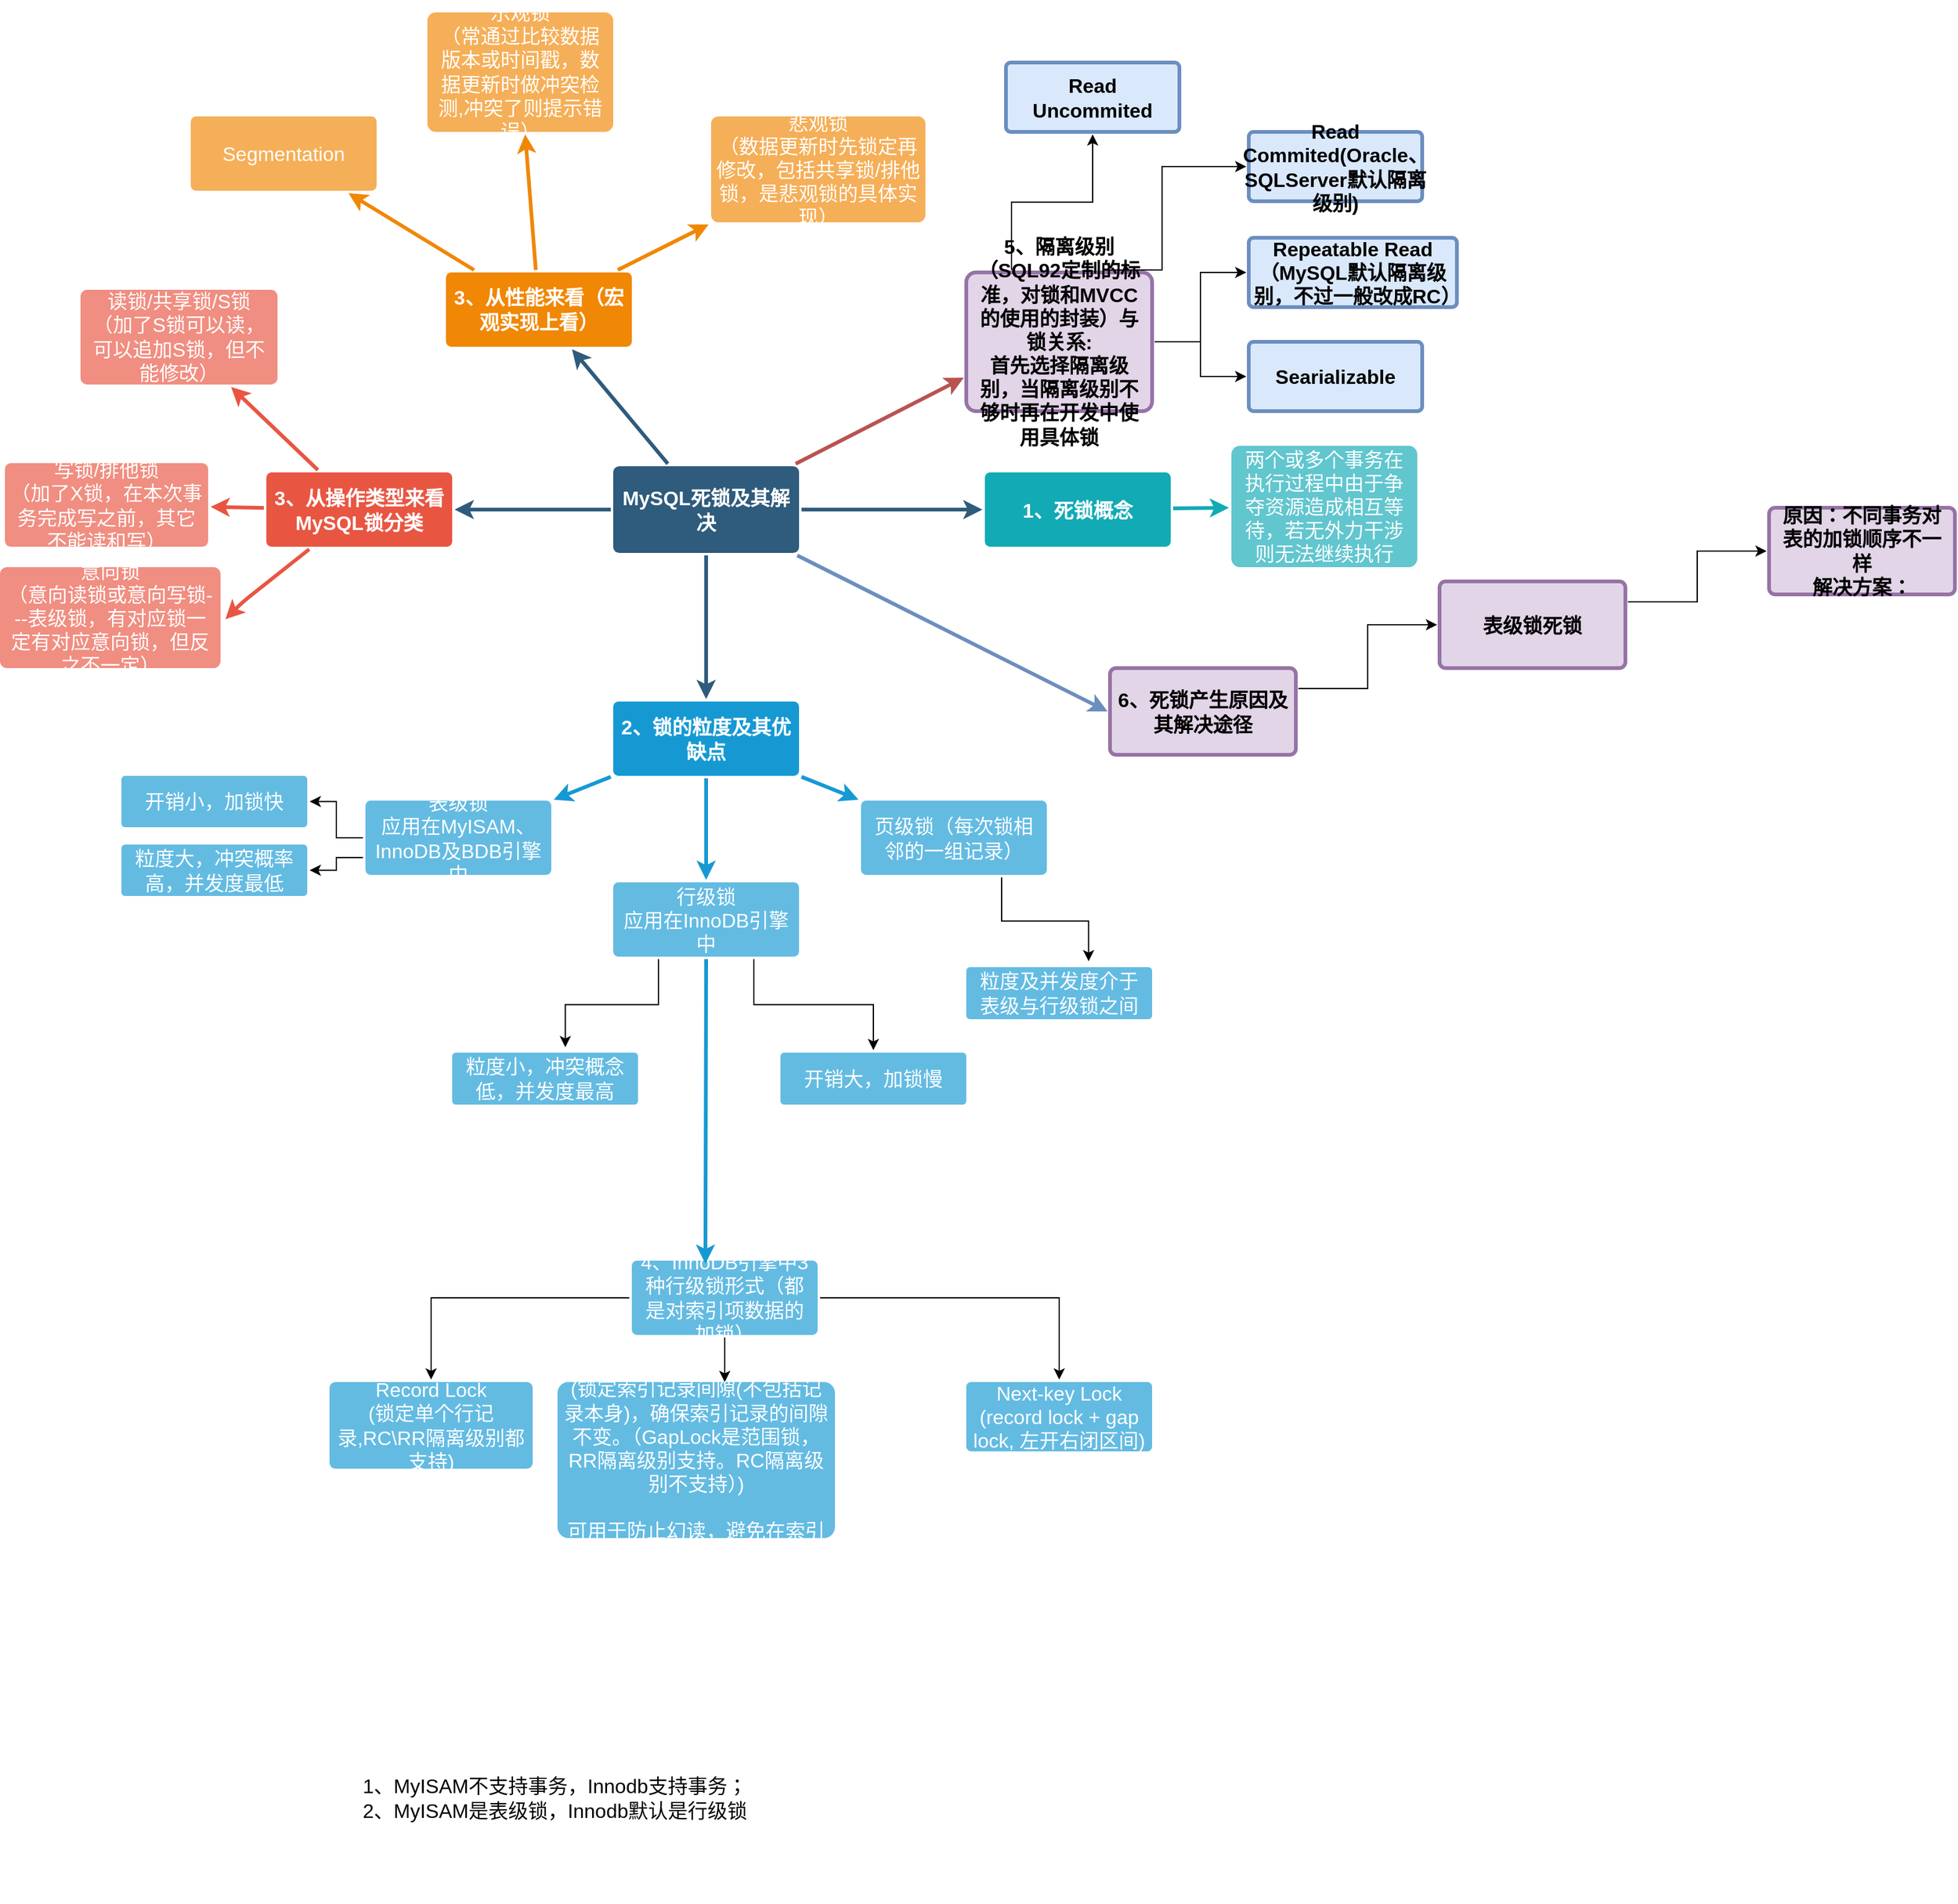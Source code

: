 <mxfile version="24.4.13" type="github">
  <diagram id="6a731a19-8d31-9384-78a2-239565b7b9f0" name="Page-1">
    <mxGraphModel dx="1294" dy="876" grid="1" gridSize="14" guides="1" tooltips="1" connect="1" arrows="1" fold="1" page="1" pageScale="1" pageWidth="1169" pageHeight="827" background="none" math="0" shadow="0">
      <root>
        <mxCell id="0" />
        <mxCell id="1" parent="0" />
        <mxCell id="1745" value="" style="edgeStyle=none;rounded=0;jumpStyle=none;html=1;shadow=0;labelBackgroundColor=none;startArrow=none;startFill=0;endArrow=classic;endFill=1;jettySize=auto;orthogonalLoop=1;strokeColor=#2F5B7C;strokeWidth=3;fontFamily=Helvetica;fontSize=16;fontColor=#23445D;spacing=5;" parent="1" source="1749" target="1764" edge="1">
          <mxGeometry relative="1" as="geometry" />
        </mxCell>
        <mxCell id="1746" value="" style="edgeStyle=none;rounded=0;jumpStyle=none;html=1;shadow=0;labelBackgroundColor=none;startArrow=none;startFill=0;endArrow=classic;endFill=1;jettySize=auto;orthogonalLoop=1;strokeColor=#2F5B7C;strokeWidth=3;fontFamily=Helvetica;fontSize=16;fontColor=#23445D;spacing=5;" parent="1" source="1749" target="1771" edge="1">
          <mxGeometry relative="1" as="geometry" />
        </mxCell>
        <mxCell id="1747" value="" style="edgeStyle=none;rounded=0;jumpStyle=none;html=1;shadow=0;labelBackgroundColor=none;startArrow=none;startFill=0;endArrow=classic;endFill=1;jettySize=auto;orthogonalLoop=1;strokeColor=#2F5B7C;strokeWidth=3;fontFamily=Helvetica;fontSize=16;fontColor=#23445D;spacing=5;" parent="1" source="1749" target="1760" edge="1">
          <mxGeometry relative="1" as="geometry" />
        </mxCell>
        <mxCell id="1748" value="" style="edgeStyle=none;rounded=0;jumpStyle=none;html=1;shadow=0;labelBackgroundColor=none;startArrow=none;startFill=0;endArrow=classic;endFill=1;jettySize=auto;orthogonalLoop=1;strokeColor=#2F5B7C;strokeWidth=3;fontFamily=Helvetica;fontSize=16;fontColor=#23445D;spacing=5;" parent="1" source="1749" target="1753" edge="1">
          <mxGeometry relative="1" as="geometry" />
        </mxCell>
        <mxCell id="1749" value="MySQL死锁及其解决" style="rounded=1;whiteSpace=wrap;html=1;shadow=0;labelBackgroundColor=none;strokeColor=none;strokeWidth=3;fillColor=#2F5B7C;fontFamily=Helvetica;fontSize=16;fontColor=#FFFFFF;align=center;fontStyle=1;spacing=5;arcSize=7;perimeterSpacing=2;" parent="1" vertex="1">
          <mxGeometry x="495" y="380.5" width="150" height="70" as="geometry" />
        </mxCell>
        <mxCell id="1750" value="" style="edgeStyle=none;rounded=1;jumpStyle=none;html=1;shadow=0;labelBackgroundColor=none;startArrow=none;startFill=0;jettySize=auto;orthogonalLoop=1;strokeColor=#E85642;strokeWidth=3;fontFamily=Helvetica;fontSize=16;fontColor=#FFFFFF;spacing=5;fontStyle=1;fillColor=#b0e3e6;" parent="1" source="1753" target="1756" edge="1">
          <mxGeometry relative="1" as="geometry" />
        </mxCell>
        <mxCell id="1751" value="" style="edgeStyle=none;rounded=1;jumpStyle=none;html=1;shadow=0;labelBackgroundColor=none;startArrow=none;startFill=0;jettySize=auto;orthogonalLoop=1;strokeColor=#E85642;strokeWidth=3;fontFamily=Helvetica;fontSize=16;fontColor=#FFFFFF;spacing=5;fontStyle=1;fillColor=#b0e3e6;" parent="1" source="1753" target="1755" edge="1">
          <mxGeometry relative="1" as="geometry" />
        </mxCell>
        <mxCell id="1753" value="3、从操作类型来看MySQL锁分类" style="rounded=1;whiteSpace=wrap;html=1;shadow=0;labelBackgroundColor=none;strokeColor=none;strokeWidth=3;fillColor=#e85642;fontFamily=Helvetica;fontSize=16;fontColor=#FFFFFF;align=center;spacing=5;fontStyle=1;arcSize=7;perimeterSpacing=2;" parent="1" vertex="1">
          <mxGeometry x="215" y="385.5" width="150" height="60" as="geometry" />
        </mxCell>
        <mxCell id="1755" value="写锁/排他锁&lt;div style=&quot;font-size: 16px;&quot;&gt;（加了X锁，在本次事务完成写之前，其它不能读和写）&lt;/div&gt;" style="rounded=1;whiteSpace=wrap;html=1;shadow=0;labelBackgroundColor=none;strokeColor=none;strokeWidth=3;fillColor=#f08e81;fontFamily=Helvetica;fontSize=16;fontColor=#FFFFFF;align=center;spacing=5;fontStyle=0;arcSize=7;perimeterSpacing=2;" parent="1" vertex="1">
          <mxGeometry x="4" y="378" width="164" height="67.5" as="geometry" />
        </mxCell>
        <mxCell id="1756" value="读锁/共享锁/S锁&lt;div style=&quot;font-size: 16px;&quot;&gt;（加了S锁可以读，可以追加S锁，但不能修改）&lt;/div&gt;" style="rounded=1;whiteSpace=wrap;html=1;shadow=0;labelBackgroundColor=none;strokeColor=none;strokeWidth=3;fillColor=#f08e81;fontFamily=Helvetica;fontSize=16;fontColor=#FFFFFF;align=center;spacing=5;fontStyle=0;arcSize=7;perimeterSpacing=2;" parent="1" vertex="1">
          <mxGeometry x="65" y="238" width="159" height="76.5" as="geometry" />
        </mxCell>
        <mxCell id="1757" value="" style="edgeStyle=none;rounded=0;jumpStyle=none;html=1;shadow=0;labelBackgroundColor=none;startArrow=none;startFill=0;endArrow=classic;endFill=1;jettySize=auto;orthogonalLoop=1;strokeColor=#1699D3;strokeWidth=3;fontFamily=Helvetica;fontSize=16;fontColor=#FFFFFF;spacing=5;" parent="1" source="1760" target="1763" edge="1">
          <mxGeometry relative="1" as="geometry" />
        </mxCell>
        <mxCell id="1758" value="" style="edgeStyle=none;rounded=0;jumpStyle=none;html=1;shadow=0;labelBackgroundColor=none;startArrow=none;startFill=0;endArrow=classic;endFill=1;jettySize=auto;orthogonalLoop=1;strokeColor=#1699D3;strokeWidth=3;fontFamily=Helvetica;fontSize=16;fontColor=#FFFFFF;spacing=5;" parent="1" source="1760" target="1762" edge="1">
          <mxGeometry relative="1" as="geometry" />
        </mxCell>
        <mxCell id="1759" value="" style="edgeStyle=none;rounded=0;jumpStyle=none;html=1;shadow=0;labelBackgroundColor=none;startArrow=none;startFill=0;endArrow=classic;endFill=1;jettySize=auto;orthogonalLoop=1;strokeColor=#1699D3;strokeWidth=3;fontFamily=Helvetica;fontSize=16;fontColor=#FFFFFF;spacing=5;" parent="1" source="1760" target="1761" edge="1">
          <mxGeometry relative="1" as="geometry" />
        </mxCell>
        <mxCell id="1760" value="2、锁的粒度及其优缺点" style="rounded=1;whiteSpace=wrap;html=1;shadow=0;labelBackgroundColor=none;strokeColor=none;strokeWidth=3;fillColor=#1699d3;fontFamily=Helvetica;fontSize=16;fontColor=#FFFFFF;align=center;spacing=5;fontStyle=1;arcSize=7;perimeterSpacing=2;" parent="1" vertex="1">
          <mxGeometry x="495" y="570.5" width="150" height="60" as="geometry" />
        </mxCell>
        <mxCell id="1761" value="页级锁（每次锁相邻的一组记录）" style="rounded=1;whiteSpace=wrap;html=1;shadow=0;labelBackgroundColor=none;strokeColor=none;strokeWidth=3;fillColor=#64bbe2;fontFamily=Helvetica;fontSize=16;fontColor=#FFFFFF;align=center;spacing=5;arcSize=7;perimeterSpacing=2;" parent="1" vertex="1">
          <mxGeometry x="695" y="650.5" width="150" height="60" as="geometry" />
        </mxCell>
        <mxCell id="1ObwX4HFOrdPuMfML4rI-1782" style="edgeStyle=orthogonalEdgeStyle;rounded=0;orthogonalLoop=1;jettySize=auto;html=1;exitX=0.75;exitY=1;exitDx=0;exitDy=0;entryX=0.5;entryY=0;entryDx=0;entryDy=0;fontSize=16;" edge="1" parent="1" source="1762" target="1ObwX4HFOrdPuMfML4rI-1781">
          <mxGeometry relative="1" as="geometry" />
        </mxCell>
        <mxCell id="1762" value="行级锁&lt;div style=&quot;font-size: 16px;&quot;&gt;应用在InnoDB引擎中&lt;/div&gt;" style="rounded=1;whiteSpace=wrap;html=1;shadow=0;labelBackgroundColor=none;strokeColor=none;strokeWidth=3;fillColor=#64bbe2;fontFamily=Helvetica;fontSize=16;fontColor=#FFFFFF;align=center;spacing=5;arcSize=7;perimeterSpacing=2;" parent="1" vertex="1">
          <mxGeometry x="495" y="716.5" width="150" height="60" as="geometry" />
        </mxCell>
        <mxCell id="1ObwX4HFOrdPuMfML4rI-1780" style="edgeStyle=orthogonalEdgeStyle;rounded=0;orthogonalLoop=1;jettySize=auto;html=1;exitX=0;exitY=0.5;exitDx=0;exitDy=0;fontSize=16;" edge="1" parent="1" source="1763" target="1ObwX4HFOrdPuMfML4rI-1779">
          <mxGeometry relative="1" as="geometry" />
        </mxCell>
        <mxCell id="1ObwX4HFOrdPuMfML4rI-1786" style="edgeStyle=orthogonalEdgeStyle;rounded=0;orthogonalLoop=1;jettySize=auto;html=1;exitX=0;exitY=0.75;exitDx=0;exitDy=0;entryX=1;entryY=0.5;entryDx=0;entryDy=0;fontSize=16;" edge="1" parent="1" source="1763" target="1ObwX4HFOrdPuMfML4rI-1784">
          <mxGeometry relative="1" as="geometry" />
        </mxCell>
        <mxCell id="1763" value="表级锁&lt;div style=&quot;font-size: 16px;&quot;&gt;应用在MyISAM、InnoDB及BDB引擎中&lt;/div&gt;" style="rounded=1;whiteSpace=wrap;html=1;shadow=0;labelBackgroundColor=none;strokeColor=none;strokeWidth=3;fillColor=#64bbe2;fontFamily=Helvetica;fontSize=16;fontColor=#FFFFFF;align=center;spacing=5;arcSize=7;perimeterSpacing=2;" parent="1" vertex="1">
          <mxGeometry x="295" y="650.5" width="150" height="60" as="geometry" />
        </mxCell>
        <mxCell id="1764" value="3、从性能来看（宏观实现上看）" style="rounded=1;whiteSpace=wrap;html=1;shadow=0;labelBackgroundColor=none;strokeColor=none;strokeWidth=3;fillColor=#F08705;fontFamily=Helvetica;fontSize=16;fontColor=#FFFFFF;align=center;spacing=5;fontStyle=1;arcSize=7;perimeterSpacing=2;" parent="1" vertex="1">
          <mxGeometry x="360" y="224" width="150" height="60" as="geometry" />
        </mxCell>
        <mxCell id="1765" value="悲观锁&lt;div style=&quot;font-size: 16px;&quot;&gt;（数据更新时先锁定再修改，包括共享锁/排他锁，是悲观锁的具体实现）&lt;/div&gt;" style="rounded=1;whiteSpace=wrap;html=1;shadow=0;labelBackgroundColor=none;strokeColor=none;strokeWidth=3;fillColor=#f5af58;fontFamily=Helvetica;fontSize=16;fontColor=#FFFFFF;align=center;spacing=5;arcSize=7;perimeterSpacing=2;" parent="1" vertex="1">
          <mxGeometry x="574" y="98" width="173" height="85.5" as="geometry" />
        </mxCell>
        <mxCell id="1766" value="" style="edgeStyle=none;rounded=0;jumpStyle=none;html=1;shadow=0;labelBackgroundColor=none;startArrow=none;startFill=0;endArrow=classic;endFill=1;jettySize=auto;orthogonalLoop=1;strokeColor=#F08705;strokeWidth=3;fontFamily=Helvetica;fontSize=16;fontColor=#FFFFFF;spacing=5;" parent="1" source="1764" target="1765" edge="1">
          <mxGeometry relative="1" as="geometry" />
        </mxCell>
        <mxCell id="1767" value="乐观锁&lt;div style=&quot;font-size: 16px;&quot;&gt;（常通过比较数据版本或时间戳，数据更新时做冲突检测,冲突了则提示错误）&lt;/div&gt;" style="rounded=1;whiteSpace=wrap;html=1;shadow=0;labelBackgroundColor=none;strokeColor=none;strokeWidth=3;fillColor=#f5af58;fontFamily=Helvetica;fontSize=16;fontColor=#FFFFFF;align=center;spacing=5;arcSize=7;perimeterSpacing=2;" parent="1" vertex="1">
          <mxGeometry x="345" y="14" width="150" height="96.5" as="geometry" />
        </mxCell>
        <mxCell id="1768" value="" style="edgeStyle=none;rounded=0;jumpStyle=none;html=1;shadow=0;labelBackgroundColor=none;startArrow=none;startFill=0;endArrow=classic;endFill=1;jettySize=auto;orthogonalLoop=1;strokeColor=#F08705;strokeWidth=3;fontFamily=Helvetica;fontSize=16;fontColor=#FFFFFF;spacing=5;" parent="1" source="1764" target="1767" edge="1">
          <mxGeometry relative="1" as="geometry" />
        </mxCell>
        <mxCell id="1769" value="Segmentation" style="rounded=1;whiteSpace=wrap;html=1;shadow=0;labelBackgroundColor=none;strokeColor=none;strokeWidth=3;fillColor=#f5af58;fontFamily=Helvetica;fontSize=16;fontColor=#FFFFFF;align=center;spacing=5;arcSize=7;perimeterSpacing=2;" parent="1" vertex="1">
          <mxGeometry x="154" y="98" width="150" height="60" as="geometry" />
        </mxCell>
        <mxCell id="1770" value="" style="edgeStyle=none;rounded=0;jumpStyle=none;html=1;shadow=0;labelBackgroundColor=none;startArrow=none;startFill=0;endArrow=classic;endFill=1;jettySize=auto;orthogonalLoop=1;strokeColor=#F08705;strokeWidth=3;fontFamily=Helvetica;fontSize=16;fontColor=#FFFFFF;spacing=5;" parent="1" source="1764" target="1769" edge="1">
          <mxGeometry relative="1" as="geometry" />
        </mxCell>
        <mxCell id="1771" value="1、死锁概念" style="rounded=1;whiteSpace=wrap;html=1;shadow=0;labelBackgroundColor=none;strokeColor=none;strokeWidth=3;fillColor=#12aab5;fontFamily=Helvetica;fontSize=16;fontColor=#FFFFFF;align=center;spacing=5;fontStyle=1;arcSize=7;perimeterSpacing=2;" parent="1" vertex="1">
          <mxGeometry x="795" y="385.5" width="150" height="60" as="geometry" />
        </mxCell>
        <mxCell id="1778" value="两个或多个事务在执行过程中由于争夺资源造成相互等待，若无外力干涉则无法继续执行" style="rounded=1;whiteSpace=wrap;html=1;shadow=0;labelBackgroundColor=none;strokeColor=none;strokeWidth=3;fillColor=#61c6ce;fontFamily=Helvetica;fontSize=16;fontColor=#FFFFFF;align=center;spacing=5;fontStyle=0;arcSize=7;perimeterSpacing=2;" parent="1" vertex="1">
          <mxGeometry x="994" y="364" width="150" height="98" as="geometry" />
        </mxCell>
        <mxCell id="1779" value="" style="edgeStyle=none;rounded=1;jumpStyle=none;html=1;shadow=0;labelBackgroundColor=none;startArrow=none;startFill=0;jettySize=auto;orthogonalLoop=1;strokeColor=#12AAB5;strokeWidth=3;fontFamily=Helvetica;fontSize=16;fontColor=#FFFFFF;spacing=5;fontStyle=1;fillColor=#b0e3e6;" parent="1" source="1771" target="1778" edge="1">
          <mxGeometry relative="1" as="geometry" />
        </mxCell>
        <mxCell id="1ObwX4HFOrdPuMfML4rI-1779" value="开销小，加锁快" style="rounded=1;whiteSpace=wrap;html=1;shadow=0;labelBackgroundColor=none;strokeColor=none;strokeWidth=3;fillColor=#64bbe2;fontFamily=Helvetica;fontSize=16;fontColor=#FFFFFF;align=center;spacing=5;arcSize=7;perimeterSpacing=2;" vertex="1" parent="1">
          <mxGeometry x="98" y="630.5" width="150" height="41.5" as="geometry" />
        </mxCell>
        <mxCell id="1ObwX4HFOrdPuMfML4rI-1781" value="开销大，加锁慢" style="rounded=1;whiteSpace=wrap;html=1;shadow=0;labelBackgroundColor=none;strokeColor=none;strokeWidth=3;fillColor=#64bbe2;fontFamily=Helvetica;fontSize=16;fontColor=#FFFFFF;align=center;spacing=5;arcSize=7;perimeterSpacing=2;" vertex="1" parent="1">
          <mxGeometry x="630" y="854" width="150" height="42" as="geometry" />
        </mxCell>
        <mxCell id="1ObwX4HFOrdPuMfML4rI-1784" value="粒度大，冲突概率高，并发度最低" style="rounded=1;whiteSpace=wrap;html=1;shadow=0;labelBackgroundColor=none;strokeColor=none;strokeWidth=3;fillColor=#64bbe2;fontFamily=Helvetica;fontSize=16;fontColor=#FFFFFF;align=center;spacing=5;arcSize=7;perimeterSpacing=2;" vertex="1" parent="1">
          <mxGeometry x="98" y="686" width="150" height="41.5" as="geometry" />
        </mxCell>
        <mxCell id="1ObwX4HFOrdPuMfML4rI-1787" value="粒度小，冲突概念低，并发度最高" style="rounded=1;whiteSpace=wrap;html=1;shadow=0;labelBackgroundColor=none;strokeColor=none;strokeWidth=3;fillColor=#64bbe2;fontFamily=Helvetica;fontSize=16;fontColor=#FFFFFF;align=center;spacing=5;arcSize=7;perimeterSpacing=2;" vertex="1" parent="1">
          <mxGeometry x="365" y="854" width="150" height="42" as="geometry" />
        </mxCell>
        <mxCell id="1ObwX4HFOrdPuMfML4rI-1788" style="edgeStyle=orthogonalEdgeStyle;rounded=0;orthogonalLoop=1;jettySize=auto;html=1;exitX=0.25;exitY=1;exitDx=0;exitDy=0;entryX=0.606;entryY=-0.052;entryDx=0;entryDy=0;entryPerimeter=0;fontSize=16;" edge="1" parent="1" source="1762" target="1ObwX4HFOrdPuMfML4rI-1787">
          <mxGeometry relative="1" as="geometry" />
        </mxCell>
        <mxCell id="1ObwX4HFOrdPuMfML4rI-1789" value="粒度及并发度介于表级与行级锁之间" style="rounded=1;whiteSpace=wrap;html=1;shadow=0;labelBackgroundColor=none;strokeColor=none;strokeWidth=3;fillColor=#64bbe2;fontFamily=Helvetica;fontSize=16;fontColor=#FFFFFF;align=center;spacing=5;arcSize=7;perimeterSpacing=2;" vertex="1" parent="1">
          <mxGeometry x="780" y="785" width="150" height="42" as="geometry" />
        </mxCell>
        <mxCell id="1ObwX4HFOrdPuMfML4rI-1790" style="edgeStyle=orthogonalEdgeStyle;rounded=0;orthogonalLoop=1;jettySize=auto;html=1;exitX=0.75;exitY=1;exitDx=0;exitDy=0;entryX=0.654;entryY=-0.061;entryDx=0;entryDy=0;entryPerimeter=0;fontSize=16;" edge="1" parent="1" source="1761" target="1ObwX4HFOrdPuMfML4rI-1789">
          <mxGeometry relative="1" as="geometry" />
        </mxCell>
        <mxCell id="1ObwX4HFOrdPuMfML4rI-1791" value="&lt;div style=&quot;font-size: 16px;&quot;&gt;意向锁&lt;/div&gt;&lt;div style=&quot;font-size: 16px;&quot;&gt;（意向读锁或意向写锁---表级锁，有对应锁一定有对应意向锁，但反之不一定）&lt;/div&gt;" style="rounded=1;whiteSpace=wrap;html=1;shadow=0;labelBackgroundColor=none;strokeColor=none;strokeWidth=3;fillColor=#f08e81;fontFamily=Helvetica;fontSize=16;fontColor=#FFFFFF;align=center;spacing=5;fontStyle=0;arcSize=7;perimeterSpacing=2;" vertex="1" parent="1">
          <mxGeometry y="462" width="178" height="81.5" as="geometry" />
        </mxCell>
        <mxCell id="1ObwX4HFOrdPuMfML4rI-1793" value="" style="edgeStyle=none;rounded=1;jumpStyle=none;html=1;shadow=0;labelBackgroundColor=none;startArrow=none;startFill=0;jettySize=auto;orthogonalLoop=1;strokeColor=#E85642;strokeWidth=3;fontFamily=Helvetica;fontSize=16;fontColor=#FFFFFF;spacing=5;fontStyle=1;fillColor=#b0e3e6;" edge="1" parent="1" source="1753">
          <mxGeometry relative="1" as="geometry">
            <mxPoint x="213" y="414" as="sourcePoint" />
            <mxPoint x="182" y="504" as="targetPoint" />
            <Array as="points">
              <mxPoint x="196" y="490" />
            </Array>
          </mxGeometry>
        </mxCell>
        <mxCell id="1ObwX4HFOrdPuMfML4rI-1802" style="edgeStyle=orthogonalEdgeStyle;rounded=0;orthogonalLoop=1;jettySize=auto;html=1;exitX=1;exitY=0.5;exitDx=0;exitDy=0;entryX=0.5;entryY=0;entryDx=0;entryDy=0;fontSize=16;" edge="1" parent="1" source="1ObwX4HFOrdPuMfML4rI-1794" target="1ObwX4HFOrdPuMfML4rI-1800">
          <mxGeometry relative="1" as="geometry" />
        </mxCell>
        <mxCell id="1ObwX4HFOrdPuMfML4rI-1806" style="edgeStyle=orthogonalEdgeStyle;rounded=0;orthogonalLoop=1;jettySize=auto;html=1;exitX=0;exitY=0.5;exitDx=0;exitDy=0;entryX=0.5;entryY=0;entryDx=0;entryDy=0;fontSize=16;" edge="1" parent="1" source="1ObwX4HFOrdPuMfML4rI-1794" target="1ObwX4HFOrdPuMfML4rI-1797">
          <mxGeometry relative="1" as="geometry" />
        </mxCell>
        <mxCell id="1ObwX4HFOrdPuMfML4rI-1794" value="&lt;div style=&quot;font-size: 16px;&quot;&gt;4、InnoDB引擎中3种行级锁形式（都是对索引项数据的加锁）&lt;/div&gt;" style="rounded=1;whiteSpace=wrap;html=1;shadow=0;labelBackgroundColor=none;strokeColor=none;strokeWidth=3;fillColor=#64bbe2;fontFamily=Helvetica;fontSize=16;fontColor=#FFFFFF;align=center;spacing=5;arcSize=7;perimeterSpacing=2;" vertex="1" parent="1">
          <mxGeometry x="510" y="1022" width="150" height="60" as="geometry" />
        </mxCell>
        <mxCell id="1ObwX4HFOrdPuMfML4rI-1796" value="" style="edgeStyle=none;rounded=0;jumpStyle=none;html=1;shadow=0;labelBackgroundColor=none;startArrow=none;startFill=0;endArrow=classic;endFill=1;jettySize=auto;orthogonalLoop=1;strokeColor=#1699D3;strokeWidth=3;fontFamily=Helvetica;fontSize=16;fontColor=#FFFFFF;spacing=5;exitX=0.5;exitY=1;exitDx=0;exitDy=0;" edge="1" parent="1" source="1762">
          <mxGeometry relative="1" as="geometry">
            <mxPoint x="569.41" y="942.5" as="sourcePoint" />
            <mxPoint x="569.41" y="1024.5" as="targetPoint" />
          </mxGeometry>
        </mxCell>
        <mxCell id="1ObwX4HFOrdPuMfML4rI-1797" value="Record Lock&lt;div style=&quot;font-size: 16px;&quot;&gt;(锁定单个行记录,RC\RR隔离级别都支持)&lt;/div&gt;" style="rounded=1;whiteSpace=wrap;html=1;shadow=0;labelBackgroundColor=none;strokeColor=none;strokeWidth=3;fillColor=#64bbe2;fontFamily=Helvetica;fontSize=16;fontColor=#FFFFFF;align=center;spacing=5;arcSize=7;perimeterSpacing=2;" vertex="1" parent="1">
          <mxGeometry x="266" y="1120" width="164" height="70" as="geometry" />
        </mxCell>
        <mxCell id="1ObwX4HFOrdPuMfML4rI-1799" value="Gap Lock&lt;div style=&quot;font-size: 16px;&quot;&gt;(锁定索引记录间隙(不包括记录本身)，确保索引记录的间隙不变。（GapLock是范围锁，RR隔离级别支持。RC隔离级别不支持）&lt;span style=&quot;background-color: initial; font-size: 16px;&quot;&gt;)&lt;/span&gt;&lt;/div&gt;&lt;div style=&quot;font-size: 16px;&quot;&gt;&lt;span style=&quot;background-color: initial; font-size: 16px;&quot;&gt;&lt;br style=&quot;font-size: 16px;&quot;&gt;&lt;/span&gt;&lt;/div&gt;&lt;div style=&quot;font-size: 16px;&quot;&gt;可用于防止幻读，避免在索引中间插入数据&lt;/div&gt;" style="rounded=1;whiteSpace=wrap;html=1;shadow=0;labelBackgroundColor=none;strokeColor=none;strokeWidth=3;fillColor=#64bbe2;fontFamily=Helvetica;fontSize=16;fontColor=#FFFFFF;align=center;spacing=5;arcSize=7;perimeterSpacing=2;" vertex="1" parent="1">
          <mxGeometry x="450" y="1120" width="224" height="126" as="geometry" />
        </mxCell>
        <mxCell id="1ObwX4HFOrdPuMfML4rI-1800" value="Next-key Lock&lt;div style=&quot;font-size: 16px;&quot;&gt;(record lock + gap lock, 左开右闭区间)&lt;/div&gt;" style="rounded=1;whiteSpace=wrap;html=1;shadow=0;labelBackgroundColor=none;strokeColor=none;strokeWidth=3;fillColor=#64bbe2;fontFamily=Helvetica;fontSize=16;fontColor=#FFFFFF;align=center;spacing=5;arcSize=7;perimeterSpacing=2;" vertex="1" parent="1">
          <mxGeometry x="780" y="1120" width="150" height="56" as="geometry" />
        </mxCell>
        <mxCell id="1ObwX4HFOrdPuMfML4rI-1805" style="edgeStyle=orthogonalEdgeStyle;rounded=0;orthogonalLoop=1;jettySize=auto;html=1;exitX=0.5;exitY=1;exitDx=0;exitDy=0;fontSize=16;" edge="1" parent="1" source="1ObwX4HFOrdPuMfML4rI-1794">
          <mxGeometry relative="1" as="geometry">
            <mxPoint x="585" y="1120" as="targetPoint" />
          </mxGeometry>
        </mxCell>
        <mxCell id="1ObwX4HFOrdPuMfML4rI-1814" style="edgeStyle=orthogonalEdgeStyle;rounded=0;orthogonalLoop=1;jettySize=auto;html=1;exitX=0.25;exitY=0;exitDx=0;exitDy=0;fontSize=16;" edge="1" parent="1" source="1ObwX4HFOrdPuMfML4rI-1807" target="1ObwX4HFOrdPuMfML4rI-1810">
          <mxGeometry relative="1" as="geometry" />
        </mxCell>
        <mxCell id="1ObwX4HFOrdPuMfML4rI-1816" style="edgeStyle=orthogonalEdgeStyle;rounded=0;orthogonalLoop=1;jettySize=auto;html=1;exitX=0.75;exitY=0;exitDx=0;exitDy=0;entryX=0;entryY=0.5;entryDx=0;entryDy=0;fontSize=16;" edge="1" parent="1" source="1ObwX4HFOrdPuMfML4rI-1807" target="1ObwX4HFOrdPuMfML4rI-1811">
          <mxGeometry relative="1" as="geometry">
            <Array as="points">
              <mxPoint x="938" y="222" />
              <mxPoint x="938" y="139" />
            </Array>
          </mxGeometry>
        </mxCell>
        <mxCell id="1ObwX4HFOrdPuMfML4rI-1817" style="edgeStyle=orthogonalEdgeStyle;rounded=0;orthogonalLoop=1;jettySize=auto;html=1;exitX=1;exitY=0.5;exitDx=0;exitDy=0;entryX=0;entryY=0.5;entryDx=0;entryDy=0;fontSize=16;" edge="1" parent="1" source="1ObwX4HFOrdPuMfML4rI-1807" target="1ObwX4HFOrdPuMfML4rI-1812">
          <mxGeometry relative="1" as="geometry" />
        </mxCell>
        <mxCell id="1ObwX4HFOrdPuMfML4rI-1818" style="edgeStyle=orthogonalEdgeStyle;rounded=0;orthogonalLoop=1;jettySize=auto;html=1;exitX=1;exitY=0.5;exitDx=0;exitDy=0;entryX=0;entryY=0.5;entryDx=0;entryDy=0;fontSize=16;" edge="1" parent="1" source="1ObwX4HFOrdPuMfML4rI-1807" target="1ObwX4HFOrdPuMfML4rI-1813">
          <mxGeometry relative="1" as="geometry" />
        </mxCell>
        <mxCell id="1ObwX4HFOrdPuMfML4rI-1807" value="5、隔离级别（SQL92定制的标准，对锁和MVCC的使用的封装）与锁关系:&lt;div style=&quot;font-size: 16px;&quot;&gt;首先选择隔离级别，当隔离级别不够时再在开发中使用具体锁&lt;/div&gt;" style="rounded=1;whiteSpace=wrap;html=1;shadow=0;labelBackgroundColor=none;strokeColor=#9673a6;strokeWidth=3;fillColor=#e1d5e7;fontFamily=Helvetica;fontSize=16;align=center;fontStyle=1;spacing=5;arcSize=7;perimeterSpacing=2;" vertex="1" parent="1">
          <mxGeometry x="780" y="224" width="150" height="112" as="geometry" />
        </mxCell>
        <mxCell id="1ObwX4HFOrdPuMfML4rI-1808" value="" style="edgeStyle=none;rounded=0;jumpStyle=none;html=1;shadow=0;labelBackgroundColor=none;startArrow=none;startFill=0;endArrow=classic;endFill=1;jettySize=auto;orthogonalLoop=1;strokeColor=#b85450;strokeWidth=3;fontFamily=Helvetica;fontSize=16;fontColor=#23445D;spacing=5;entryX=0;entryY=0.75;entryDx=0;entryDy=0;fillColor=#f8cecc;" edge="1" parent="1" source="1749" target="1ObwX4HFOrdPuMfML4rI-1807">
          <mxGeometry relative="1" as="geometry">
            <mxPoint x="539" y="379" as="sourcePoint" />
            <mxPoint x="462" y="286" as="targetPoint" />
            <Array as="points" />
          </mxGeometry>
        </mxCell>
        <mxCell id="1ObwX4HFOrdPuMfML4rI-1810" value="Read Uncommited" style="rounded=1;whiteSpace=wrap;html=1;shadow=0;labelBackgroundColor=none;strokeColor=#6c8ebf;strokeWidth=3;fillColor=#dae8fc;fontFamily=Helvetica;fontSize=16;align=center;fontStyle=1;spacing=5;arcSize=7;perimeterSpacing=2;" vertex="1" parent="1">
          <mxGeometry x="812" y="54.5" width="140" height="56" as="geometry" />
        </mxCell>
        <mxCell id="1ObwX4HFOrdPuMfML4rI-1811" value="Read Commited(Oracle、SQLServer默认隔离级别)" style="rounded=1;whiteSpace=wrap;html=1;shadow=0;labelBackgroundColor=none;strokeColor=#6c8ebf;strokeWidth=3;fillColor=#dae8fc;fontFamily=Helvetica;fontSize=16;align=center;fontStyle=1;spacing=5;arcSize=7;perimeterSpacing=2;" vertex="1" parent="1">
          <mxGeometry x="1008" y="110.5" width="140" height="56" as="geometry" />
        </mxCell>
        <mxCell id="1ObwX4HFOrdPuMfML4rI-1812" value="Repeatable Read （MySQL默认隔离级别，不过一般改成RC）" style="rounded=1;whiteSpace=wrap;html=1;shadow=0;labelBackgroundColor=none;strokeColor=#6c8ebf;strokeWidth=3;fillColor=#dae8fc;fontFamily=Helvetica;fontSize=16;align=center;fontStyle=1;spacing=5;arcSize=7;perimeterSpacing=2;" vertex="1" parent="1">
          <mxGeometry x="1008" y="196" width="168" height="56" as="geometry" />
        </mxCell>
        <mxCell id="1ObwX4HFOrdPuMfML4rI-1813" value="Searializable" style="rounded=1;whiteSpace=wrap;html=1;shadow=0;labelBackgroundColor=none;strokeColor=#6c8ebf;strokeWidth=3;fillColor=#dae8fc;fontFamily=Helvetica;fontSize=16;align=center;fontStyle=1;spacing=5;arcSize=7;perimeterSpacing=2;" vertex="1" parent="1">
          <mxGeometry x="1008" y="280" width="140" height="56" as="geometry" />
        </mxCell>
        <mxCell id="1ObwX4HFOrdPuMfML4rI-1819" value="1、MyISAM不支持事务，Innodb支持事务；&lt;div style=&quot;font-size: 16px;&quot;&gt;2、MyISAM是表级锁，Innodb默认是行级锁&lt;/div&gt;" style="text;html=1;align=center;verticalAlign=middle;whiteSpace=wrap;rounded=0;fontSize=16;" vertex="1" parent="1">
          <mxGeometry x="280" y="1372" width="336" height="168" as="geometry" />
        </mxCell>
        <mxCell id="1ObwX4HFOrdPuMfML4rI-1823" style="edgeStyle=orthogonalEdgeStyle;rounded=0;orthogonalLoop=1;jettySize=auto;html=1;exitX=1;exitY=0.25;exitDx=0;exitDy=0;entryX=0;entryY=0.5;entryDx=0;entryDy=0;" edge="1" parent="1" source="1ObwX4HFOrdPuMfML4rI-1820" target="1ObwX4HFOrdPuMfML4rI-1822">
          <mxGeometry relative="1" as="geometry" />
        </mxCell>
        <mxCell id="1ObwX4HFOrdPuMfML4rI-1820" value="6、死锁产生原因及其解决途径" style="rounded=1;whiteSpace=wrap;html=1;shadow=0;labelBackgroundColor=none;strokeColor=#9673a6;strokeWidth=3;fillColor=#e1d5e7;fontFamily=Helvetica;fontSize=16;align=center;fontStyle=1;spacing=5;arcSize=7;perimeterSpacing=2;" vertex="1" parent="1">
          <mxGeometry x="896" y="543.5" width="150" height="70" as="geometry" />
        </mxCell>
        <mxCell id="1ObwX4HFOrdPuMfML4rI-1821" value="" style="edgeStyle=none;rounded=0;jumpStyle=none;html=1;shadow=0;labelBackgroundColor=none;startArrow=none;startFill=0;endArrow=classic;endFill=1;jettySize=auto;orthogonalLoop=1;strokeColor=#6c8ebf;strokeWidth=3;fontFamily=Helvetica;fontSize=16;fontColor=#23445D;spacing=5;entryX=0;entryY=0.5;entryDx=0;entryDy=0;fillColor=#dae8fc;" edge="1" parent="1" source="1749" target="1ObwX4HFOrdPuMfML4rI-1820">
          <mxGeometry relative="1" as="geometry">
            <mxPoint x="642" y="379" as="sourcePoint" />
            <mxPoint x="778" y="309" as="targetPoint" />
            <Array as="points" />
          </mxGeometry>
        </mxCell>
        <mxCell id="1ObwX4HFOrdPuMfML4rI-1825" style="edgeStyle=orthogonalEdgeStyle;rounded=0;orthogonalLoop=1;jettySize=auto;html=1;exitX=1;exitY=0.25;exitDx=0;exitDy=0;" edge="1" parent="1" source="1ObwX4HFOrdPuMfML4rI-1822" target="1ObwX4HFOrdPuMfML4rI-1824">
          <mxGeometry relative="1" as="geometry" />
        </mxCell>
        <mxCell id="1ObwX4HFOrdPuMfML4rI-1822" value="表级锁死锁" style="rounded=1;whiteSpace=wrap;html=1;shadow=0;labelBackgroundColor=none;strokeColor=#9673a6;strokeWidth=3;fillColor=#e1d5e7;fontFamily=Helvetica;fontSize=16;align=center;fontStyle=1;spacing=5;arcSize=7;perimeterSpacing=2;" vertex="1" parent="1">
          <mxGeometry x="1162" y="473.5" width="150" height="70" as="geometry" />
        </mxCell>
        <mxCell id="1ObwX4HFOrdPuMfML4rI-1824" value="原因：不同事务对表的加锁顺序不一样&lt;div&gt;解决方案：&lt;/div&gt;" style="rounded=1;whiteSpace=wrap;html=1;shadow=0;labelBackgroundColor=none;strokeColor=#9673a6;strokeWidth=3;fillColor=#e1d5e7;fontFamily=Helvetica;fontSize=16;align=center;fontStyle=1;spacing=5;arcSize=7;perimeterSpacing=2;" vertex="1" parent="1">
          <mxGeometry x="1428" y="414" width="150" height="70" as="geometry" />
        </mxCell>
      </root>
    </mxGraphModel>
  </diagram>
</mxfile>
